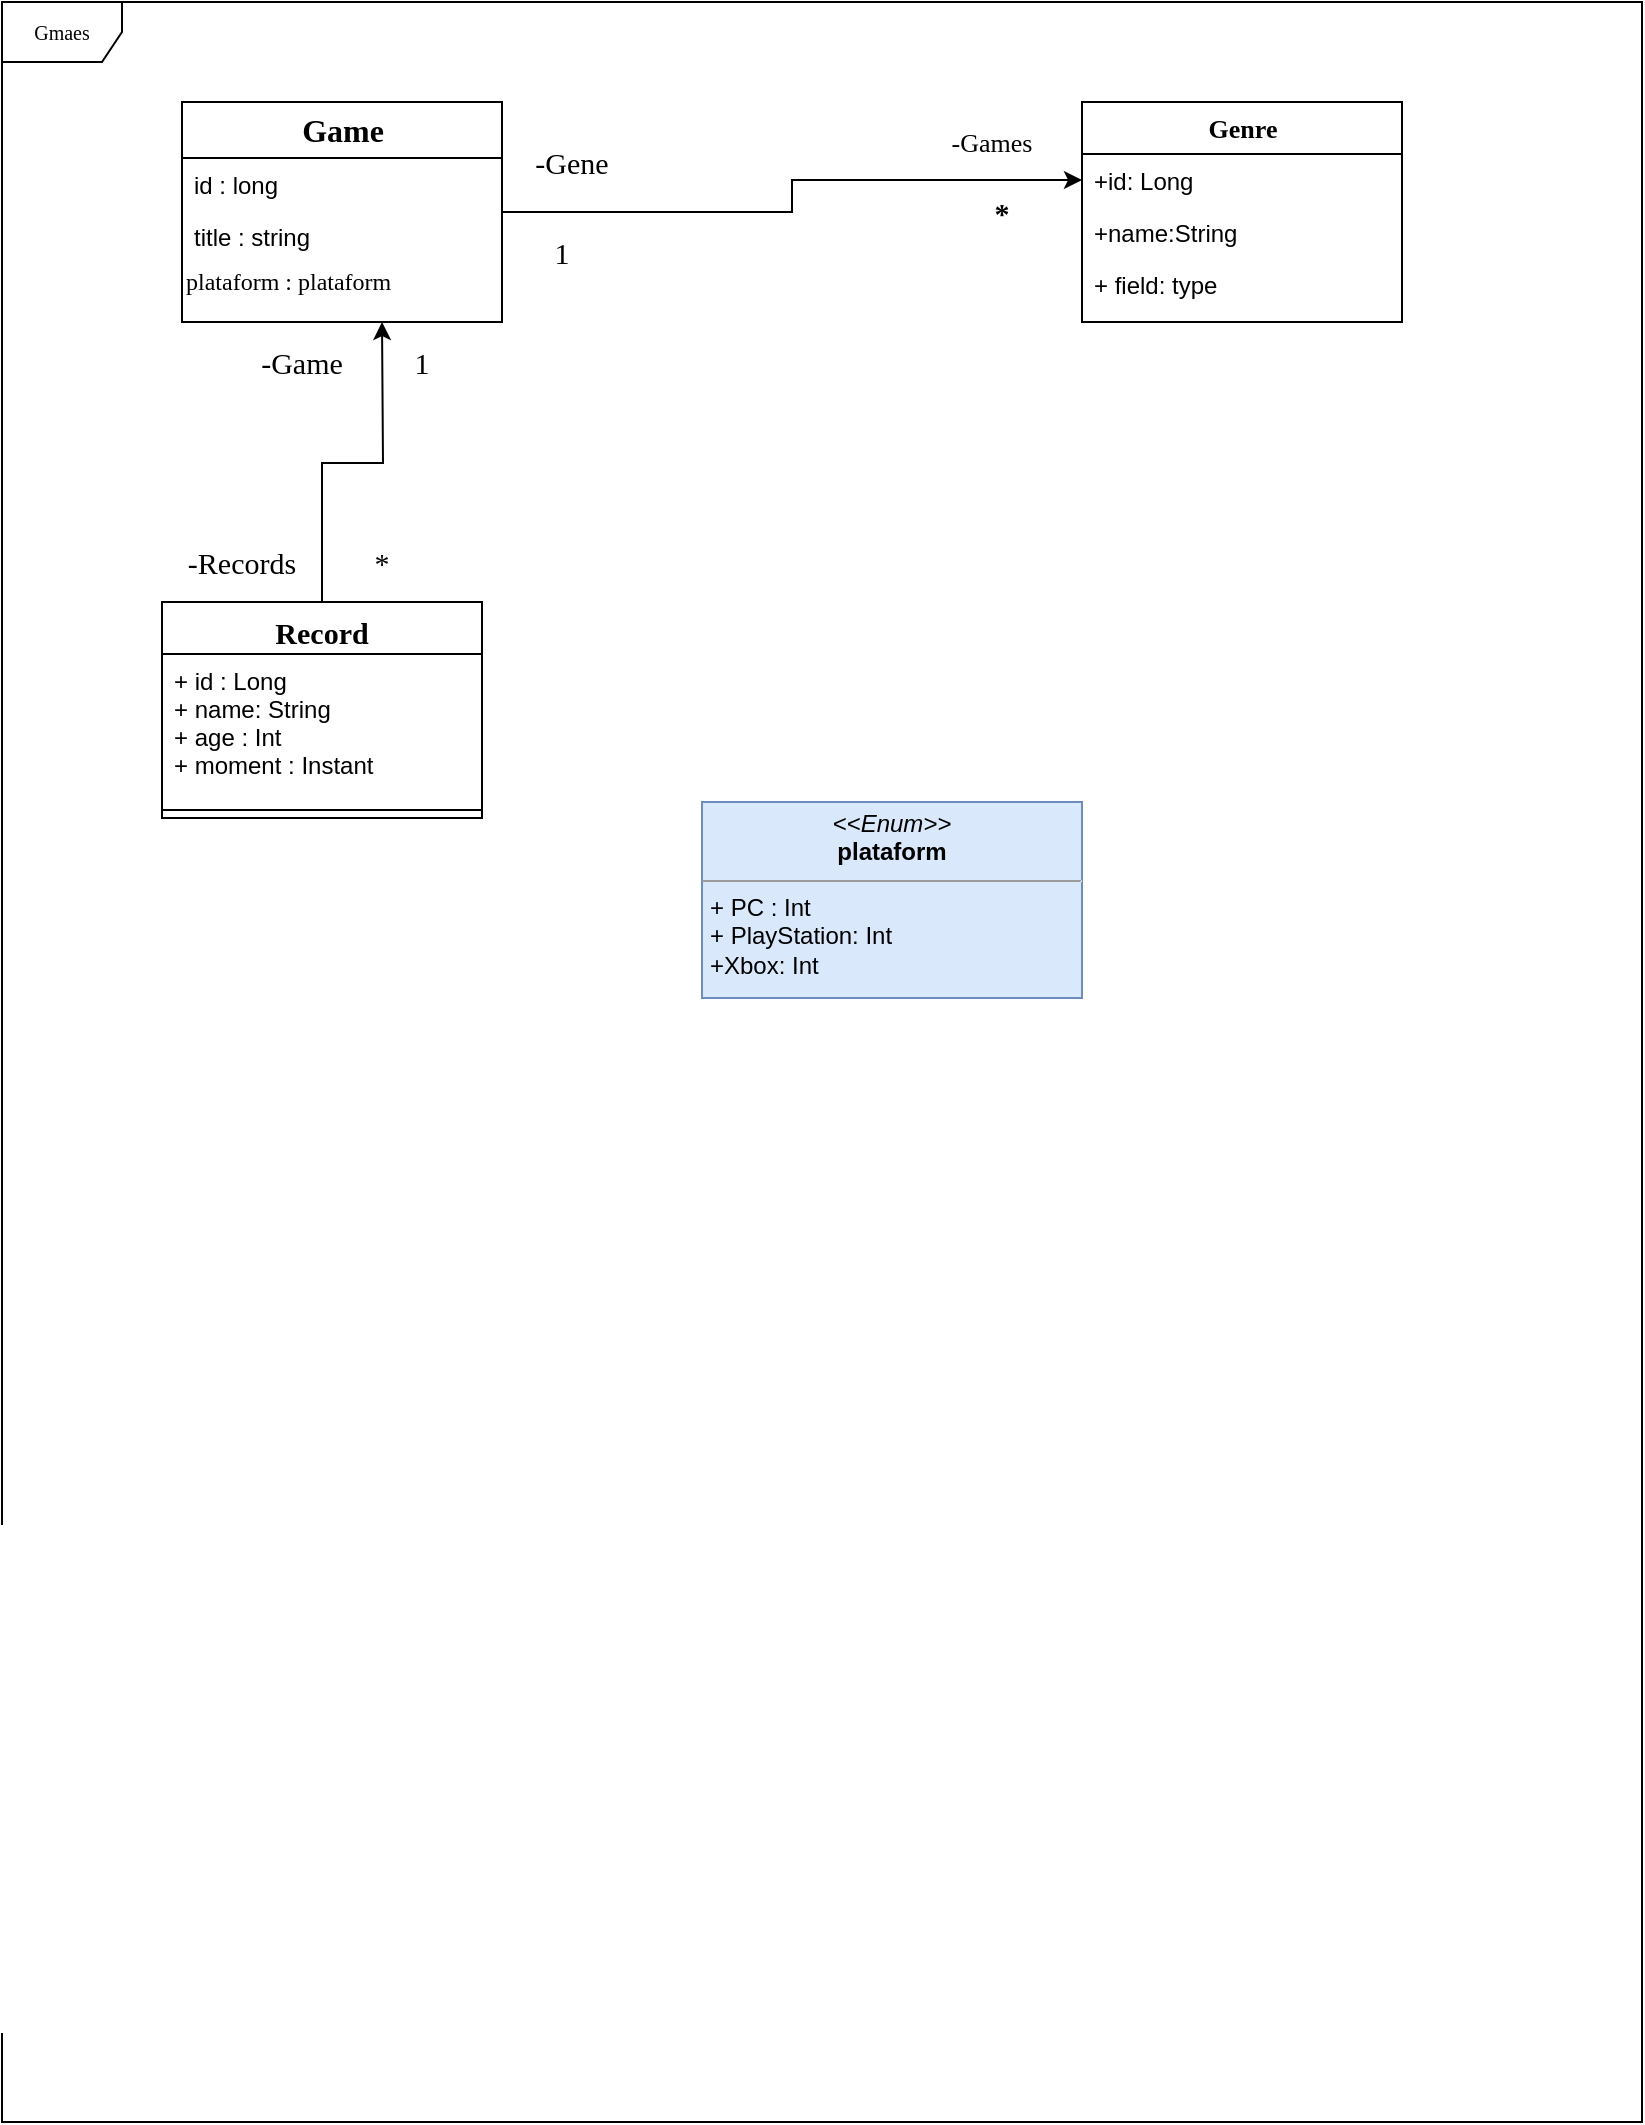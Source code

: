 <mxfile version="13.6.10" type="github">
  <diagram name="Page-1" id="c4acf3e9-155e-7222-9cf6-157b1a14988f">
    <mxGraphModel dx="868" dy="482" grid="1" gridSize="10" guides="1" tooltips="1" connect="1" arrows="1" fold="1" page="1" pageScale="1" pageWidth="850" pageHeight="1100" background="#ffffff" math="0" shadow="0">
      <root>
        <mxCell id="0" />
        <mxCell id="1" parent="0" />
        <mxCell id="17acba5748e5396b-1" value="Gmaes" style="shape=umlFrame;whiteSpace=wrap;html=1;rounded=0;shadow=0;comic=0;labelBackgroundColor=none;strokeWidth=1;fontFamily=Verdana;fontSize=10;align=center;" parent="1" vertex="1">
          <mxGeometry x="10" y="10" width="820" height="1060" as="geometry" />
        </mxCell>
        <mxCell id="5d2195bd80daf111-18" value="&lt;p style=&quot;margin: 0px ; margin-top: 4px ; text-align: center&quot;&gt;&lt;i&gt;&amp;lt;&amp;lt;Enum&amp;gt;&amp;gt;&lt;/i&gt;&lt;br&gt;&lt;b&gt;plataform&lt;/b&gt;&lt;/p&gt;&lt;hr size=&quot;1&quot;&gt;&lt;p style=&quot;margin: 0px ; margin-left: 4px&quot;&gt;+ PC : Int&lt;br&gt;+ PlayStation: Int&lt;/p&gt;&lt;p style=&quot;margin: 0px ; margin-left: 4px&quot;&gt;+Xbox: Int&lt;/p&gt;" style="verticalAlign=top;align=left;overflow=fill;fontSize=12;fontFamily=Helvetica;html=1;rounded=0;shadow=0;comic=0;labelBackgroundColor=none;strokeWidth=1;fillColor=#dae8fc;strokeColor=#6c8ebf;" parent="1" vertex="1">
          <mxGeometry x="360" y="410" width="190" height="98" as="geometry" />
        </mxCell>
        <mxCell id="qiCtA2GNu0CPB8uBIPcY-8" style="edgeStyle=orthogonalEdgeStyle;rounded=0;orthogonalLoop=1;jettySize=auto;html=1;entryX=0;entryY=0.5;entryDx=0;entryDy=0;fontFamily=Tahoma;fontSize=13;" edge="1" parent="1" source="17acba5748e5396b-20" target="17acba5748e5396b-31">
          <mxGeometry relative="1" as="geometry" />
        </mxCell>
        <mxCell id="17acba5748e5396b-20" value="Game" style="swimlane;html=1;fontStyle=1;childLayout=stackLayout;horizontal=1;startSize=28;fillColor=none;horizontalStack=0;resizeParent=1;resizeLast=0;collapsible=1;marginBottom=0;swimlaneFillColor=#ffffff;rounded=0;shadow=0;comic=0;labelBackgroundColor=none;strokeWidth=1;fontFamily=Tahoma;fontSize=16;align=center;" parent="1" vertex="1">
          <mxGeometry x="100" y="60" width="160" height="110" as="geometry">
            <mxRectangle x="340" y="110" width="80" height="28" as="alternateBounds" />
          </mxGeometry>
        </mxCell>
        <mxCell id="17acba5748e5396b-24" value="id : long" style="text;html=1;strokeColor=none;fillColor=none;align=left;verticalAlign=top;spacingLeft=4;spacingRight=4;whiteSpace=wrap;overflow=hidden;rotatable=0;points=[[0,0.5],[1,0.5]];portConstraint=eastwest;" parent="17acba5748e5396b-20" vertex="1">
          <mxGeometry y="28" width="160" height="26" as="geometry" />
        </mxCell>
        <mxCell id="17acba5748e5396b-26" value="title : string" style="text;html=1;strokeColor=none;fillColor=none;align=left;verticalAlign=top;spacingLeft=4;spacingRight=4;whiteSpace=wrap;overflow=hidden;rotatable=0;points=[[0,0.5],[1,0.5]];portConstraint=eastwest;" parent="17acba5748e5396b-20" vertex="1">
          <mxGeometry y="54" width="160" height="26" as="geometry" />
        </mxCell>
        <mxCell id="qiCtA2GNu0CPB8uBIPcY-1" value="plataform : plataform" style="text;html=1;strokeColor=none;fillColor=none;align=left;verticalAlign=middle;whiteSpace=wrap;rounded=0;fontFamily=Tahoma;fontSize=12;" vertex="1" parent="17acba5748e5396b-20">
          <mxGeometry y="80" width="160" height="20" as="geometry" />
        </mxCell>
        <mxCell id="17acba5748e5396b-30" value="Genre" style="swimlane;html=1;fontStyle=1;childLayout=stackLayout;horizontal=1;startSize=26;fillColor=none;horizontalStack=0;resizeParent=1;resizeLast=0;collapsible=1;marginBottom=0;swimlaneFillColor=#ffffff;rounded=0;shadow=0;comic=0;labelBackgroundColor=none;strokeWidth=1;fontFamily=Verdana;fontSize=13;align=center;" parent="1" vertex="1">
          <mxGeometry x="550" y="60" width="160" height="110" as="geometry" />
        </mxCell>
        <mxCell id="17acba5748e5396b-31" value="+id: Long" style="text;html=1;strokeColor=none;fillColor=none;align=left;verticalAlign=top;spacingLeft=4;spacingRight=4;whiteSpace=wrap;overflow=hidden;rotatable=0;points=[[0,0.5],[1,0.5]];portConstraint=eastwest;" parent="17acba5748e5396b-30" vertex="1">
          <mxGeometry y="26" width="160" height="26" as="geometry" />
        </mxCell>
        <mxCell id="17acba5748e5396b-32" value="+name:String" style="text;html=1;strokeColor=none;fillColor=none;align=left;verticalAlign=top;spacingLeft=4;spacingRight=4;whiteSpace=wrap;overflow=hidden;rotatable=0;points=[[0,0.5],[1,0.5]];portConstraint=eastwest;" parent="17acba5748e5396b-30" vertex="1">
          <mxGeometry y="52" width="160" height="26" as="geometry" />
        </mxCell>
        <mxCell id="17acba5748e5396b-33" value="+ field: type" style="text;html=1;strokeColor=none;fillColor=none;align=left;verticalAlign=top;spacingLeft=4;spacingRight=4;whiteSpace=wrap;overflow=hidden;rotatable=0;points=[[0,0.5],[1,0.5]];portConstraint=eastwest;" parent="17acba5748e5396b-30" vertex="1">
          <mxGeometry y="78" width="160" height="26" as="geometry" />
        </mxCell>
        <mxCell id="qiCtA2GNu0CPB8uBIPcY-9" value="-Games" style="text;html=1;strokeColor=none;fillColor=none;align=center;verticalAlign=middle;whiteSpace=wrap;rounded=0;fontFamily=Tahoma;fontSize=13;" vertex="1" parent="1">
          <mxGeometry x="470" y="70" width="70" height="20" as="geometry" />
        </mxCell>
        <mxCell id="qiCtA2GNu0CPB8uBIPcY-10" value="*" style="text;html=1;strokeColor=none;fillColor=none;align=center;verticalAlign=middle;whiteSpace=wrap;rounded=0;fontFamily=Tahoma;fontSize=15;fontStyle=1" vertex="1" parent="1">
          <mxGeometry x="490" y="105" width="40" height="20" as="geometry" />
        </mxCell>
        <mxCell id="qiCtA2GNu0CPB8uBIPcY-11" value="-Gene" style="text;html=1;strokeColor=none;fillColor=none;align=center;verticalAlign=middle;whiteSpace=wrap;rounded=0;fontFamily=Tahoma;fontSize=15;" vertex="1" parent="1">
          <mxGeometry x="270" y="80" width="50" height="20" as="geometry" />
        </mxCell>
        <mxCell id="qiCtA2GNu0CPB8uBIPcY-12" value="1" style="text;html=1;strokeColor=none;fillColor=none;align=center;verticalAlign=middle;whiteSpace=wrap;rounded=0;fontFamily=Tahoma;fontSize=15;" vertex="1" parent="1">
          <mxGeometry x="270" y="125" width="40" height="20" as="geometry" />
        </mxCell>
        <mxCell id="qiCtA2GNu0CPB8uBIPcY-17" style="edgeStyle=orthogonalEdgeStyle;rounded=0;orthogonalLoop=1;jettySize=auto;html=1;fontFamily=Tahoma;fontSize=15;" edge="1" parent="1" source="qiCtA2GNu0CPB8uBIPcY-13">
          <mxGeometry relative="1" as="geometry">
            <mxPoint x="200" y="170" as="targetPoint" />
          </mxGeometry>
        </mxCell>
        <mxCell id="qiCtA2GNu0CPB8uBIPcY-13" value="Record" style="swimlane;fontStyle=1;align=center;verticalAlign=top;childLayout=stackLayout;horizontal=1;startSize=26;horizontalStack=0;resizeParent=1;resizeParentMax=0;resizeLast=0;collapsible=1;marginBottom=0;fontFamily=Tahoma;fontSize=15;" vertex="1" parent="1">
          <mxGeometry x="90" y="310" width="160" height="108" as="geometry" />
        </mxCell>
        <mxCell id="qiCtA2GNu0CPB8uBIPcY-14" value="+ id : Long&#xa;+ name: String&#xa;+ age : Int&#xa;+ moment : Instant" style="text;strokeColor=none;fillColor=none;align=left;verticalAlign=top;spacingLeft=4;spacingRight=4;overflow=hidden;rotatable=0;points=[[0,0.5],[1,0.5]];portConstraint=eastwest;" vertex="1" parent="qiCtA2GNu0CPB8uBIPcY-13">
          <mxGeometry y="26" width="160" height="74" as="geometry" />
        </mxCell>
        <mxCell id="qiCtA2GNu0CPB8uBIPcY-15" value="" style="line;strokeWidth=1;fillColor=none;align=left;verticalAlign=middle;spacingTop=-1;spacingLeft=3;spacingRight=3;rotatable=0;labelPosition=right;points=[];portConstraint=eastwest;" vertex="1" parent="qiCtA2GNu0CPB8uBIPcY-13">
          <mxGeometry y="100" width="160" height="8" as="geometry" />
        </mxCell>
        <mxCell id="qiCtA2GNu0CPB8uBIPcY-18" value="1" style="text;html=1;strokeColor=none;fillColor=none;align=center;verticalAlign=middle;whiteSpace=wrap;rounded=0;fontFamily=Tahoma;fontSize=15;" vertex="1" parent="1">
          <mxGeometry x="200" y="180" width="40" height="20" as="geometry" />
        </mxCell>
        <mxCell id="qiCtA2GNu0CPB8uBIPcY-19" value="-Game" style="text;html=1;strokeColor=none;fillColor=none;align=center;verticalAlign=middle;whiteSpace=wrap;rounded=0;fontFamily=Tahoma;fontSize=15;" vertex="1" parent="1">
          <mxGeometry x="130" y="180" width="60" height="20" as="geometry" />
        </mxCell>
        <mxCell id="qiCtA2GNu0CPB8uBIPcY-20" value="*" style="text;html=1;strokeColor=none;fillColor=none;align=center;verticalAlign=middle;whiteSpace=wrap;rounded=0;fontFamily=Tahoma;fontSize=15;" vertex="1" parent="1">
          <mxGeometry x="180" y="280" width="40" height="20" as="geometry" />
        </mxCell>
        <mxCell id="qiCtA2GNu0CPB8uBIPcY-21" value="-Records" style="text;html=1;strokeColor=none;fillColor=none;align=center;verticalAlign=middle;whiteSpace=wrap;rounded=0;fontFamily=Tahoma;fontSize=15;" vertex="1" parent="1">
          <mxGeometry x="90" y="280" width="80" height="20" as="geometry" />
        </mxCell>
      </root>
    </mxGraphModel>
  </diagram>
</mxfile>
